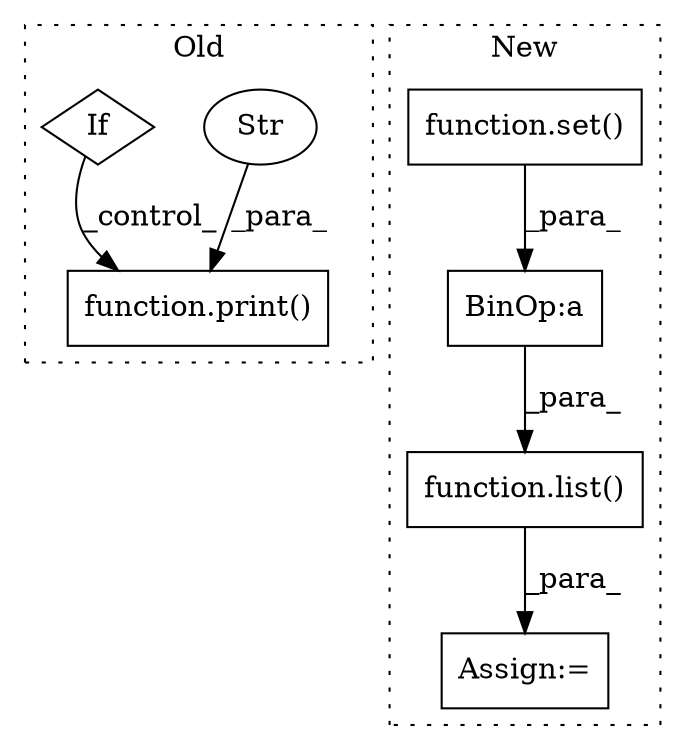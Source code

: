 digraph G {
subgraph cluster0 {
1 [label="function.print()" a="75" s="11046,11131" l="6,1" shape="box"];
4 [label="Str" a="66" s="11052" l="79" shape="ellipse"];
5 [label="If" a="96" s="10915" l="3" shape="diamond"];
label = "Old";
style="dotted";
}
subgraph cluster1 {
2 [label="function.set()" a="75" s="11385,11398" l="4,1" shape="box"];
3 [label="Assign:=" a="68" s="11366" l="3" shape="box"];
6 [label="function.list()" a="75" s="11380,11413" l="5,1" shape="box"];
7 [label="BinOp:a" a="82" s="11399" l="1" shape="box"];
label = "New";
style="dotted";
}
2 -> 7 [label="_para_"];
4 -> 1 [label="_para_"];
5 -> 1 [label="_control_"];
6 -> 3 [label="_para_"];
7 -> 6 [label="_para_"];
}